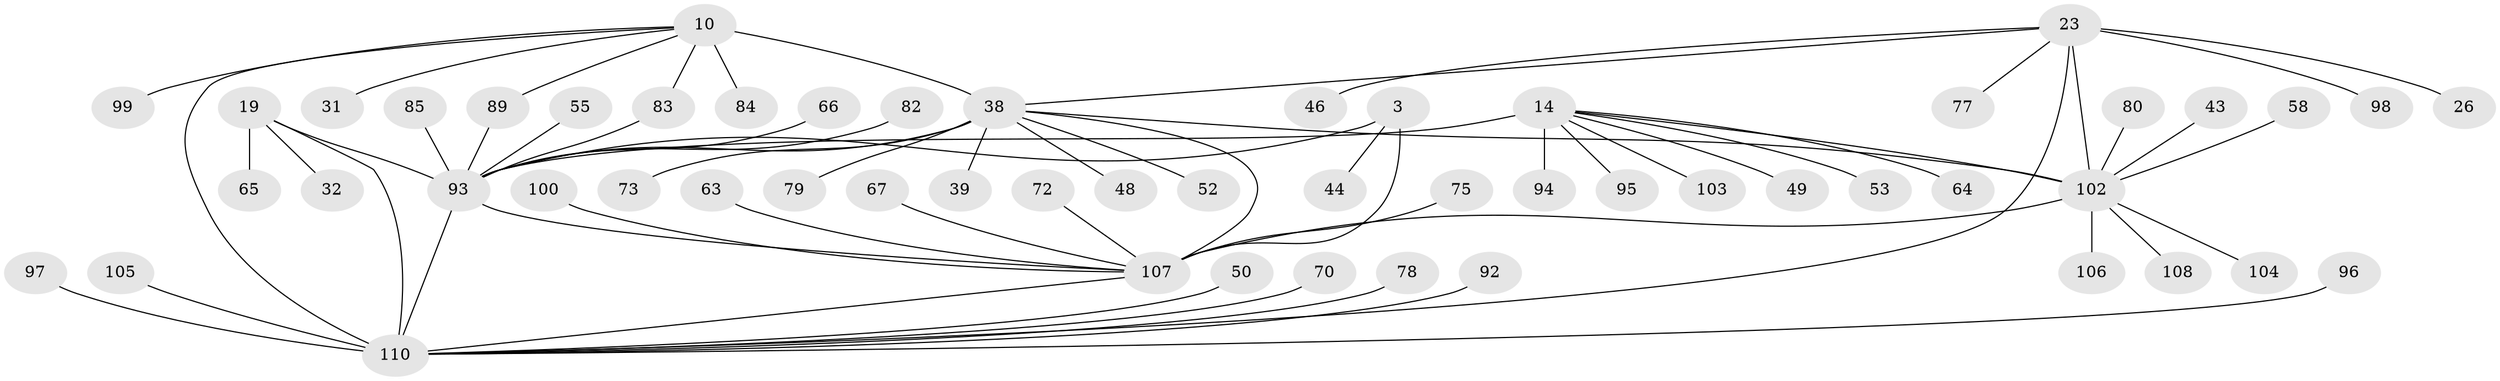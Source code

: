 // original degree distribution, {4: 0.03636363636363636, 9: 0.045454545454545456, 7: 0.06363636363636363, 5: 0.01818181818181818, 13: 0.00909090909090909, 6: 0.00909090909090909, 11: 0.01818181818181818, 10: 0.00909090909090909, 8: 0.03636363636363636, 1: 0.5181818181818182, 2: 0.2, 3: 0.03636363636363636}
// Generated by graph-tools (version 1.1) at 2025/55/03/09/25 04:55:03]
// undirected, 55 vertices, 65 edges
graph export_dot {
graph [start="1"]
  node [color=gray90,style=filled];
  3 [super="+1"];
  10 [super="+6"];
  14 [super="+13"];
  19 [super="+18"];
  23 [super="+22"];
  26;
  31;
  32;
  38 [super="+8+29+36+9"];
  39;
  43;
  44;
  46;
  48;
  49;
  50;
  52;
  53;
  55 [super="+54"];
  58;
  63 [super="+47"];
  64 [super="+51"];
  65;
  66;
  67 [super="+27"];
  70;
  72;
  73;
  75;
  77;
  78;
  79;
  80;
  82;
  83;
  84;
  85;
  89 [super="+76"];
  92;
  93 [super="+71+56+15+88"];
  94 [super="+28"];
  95;
  96;
  97;
  98;
  99;
  100 [super="+33"];
  102 [super="+37"];
  103;
  104;
  105 [super="+101"];
  106 [super="+40+68"];
  107 [super="+57+74+69+86+91+5+42+60+61+62"];
  108;
  110 [super="+109"];
  3 -- 44;
  3 -- 93 [weight=2];
  3 -- 107 [weight=6];
  10 -- 83;
  10 -- 84;
  10 -- 99;
  10 -- 110 [weight=3];
  10 -- 31;
  10 -- 38 [weight=6];
  10 -- 89;
  14 -- 94;
  14 -- 64;
  14 -- 103;
  14 -- 49;
  14 -- 53;
  14 -- 95;
  14 -- 93 [weight=6];
  14 -- 102;
  19 -- 32;
  19 -- 65;
  19 -- 93;
  19 -- 110 [weight=6];
  23 -- 46;
  23 -- 77;
  23 -- 98;
  23 -- 26;
  23 -- 38;
  23 -- 110 [weight=2];
  23 -- 102 [weight=6];
  38 -- 39;
  38 -- 73;
  38 -- 52;
  38 -- 107;
  38 -- 93 [weight=3];
  38 -- 48;
  38 -- 79;
  38 -- 102;
  43 -- 102;
  50 -- 110;
  55 -- 93;
  58 -- 102;
  63 -- 107;
  66 -- 93;
  67 -- 107;
  70 -- 110;
  72 -- 107;
  75 -- 107;
  78 -- 110;
  80 -- 102;
  82 -- 93;
  83 -- 93;
  85 -- 93;
  89 -- 93;
  92 -- 110;
  93 -- 107;
  93 -- 110 [weight=2];
  96 -- 110;
  97 -- 110;
  100 -- 107;
  102 -- 104;
  102 -- 106;
  102 -- 108;
  102 -- 107 [weight=2];
  105 -- 110;
  107 -- 110;
}
